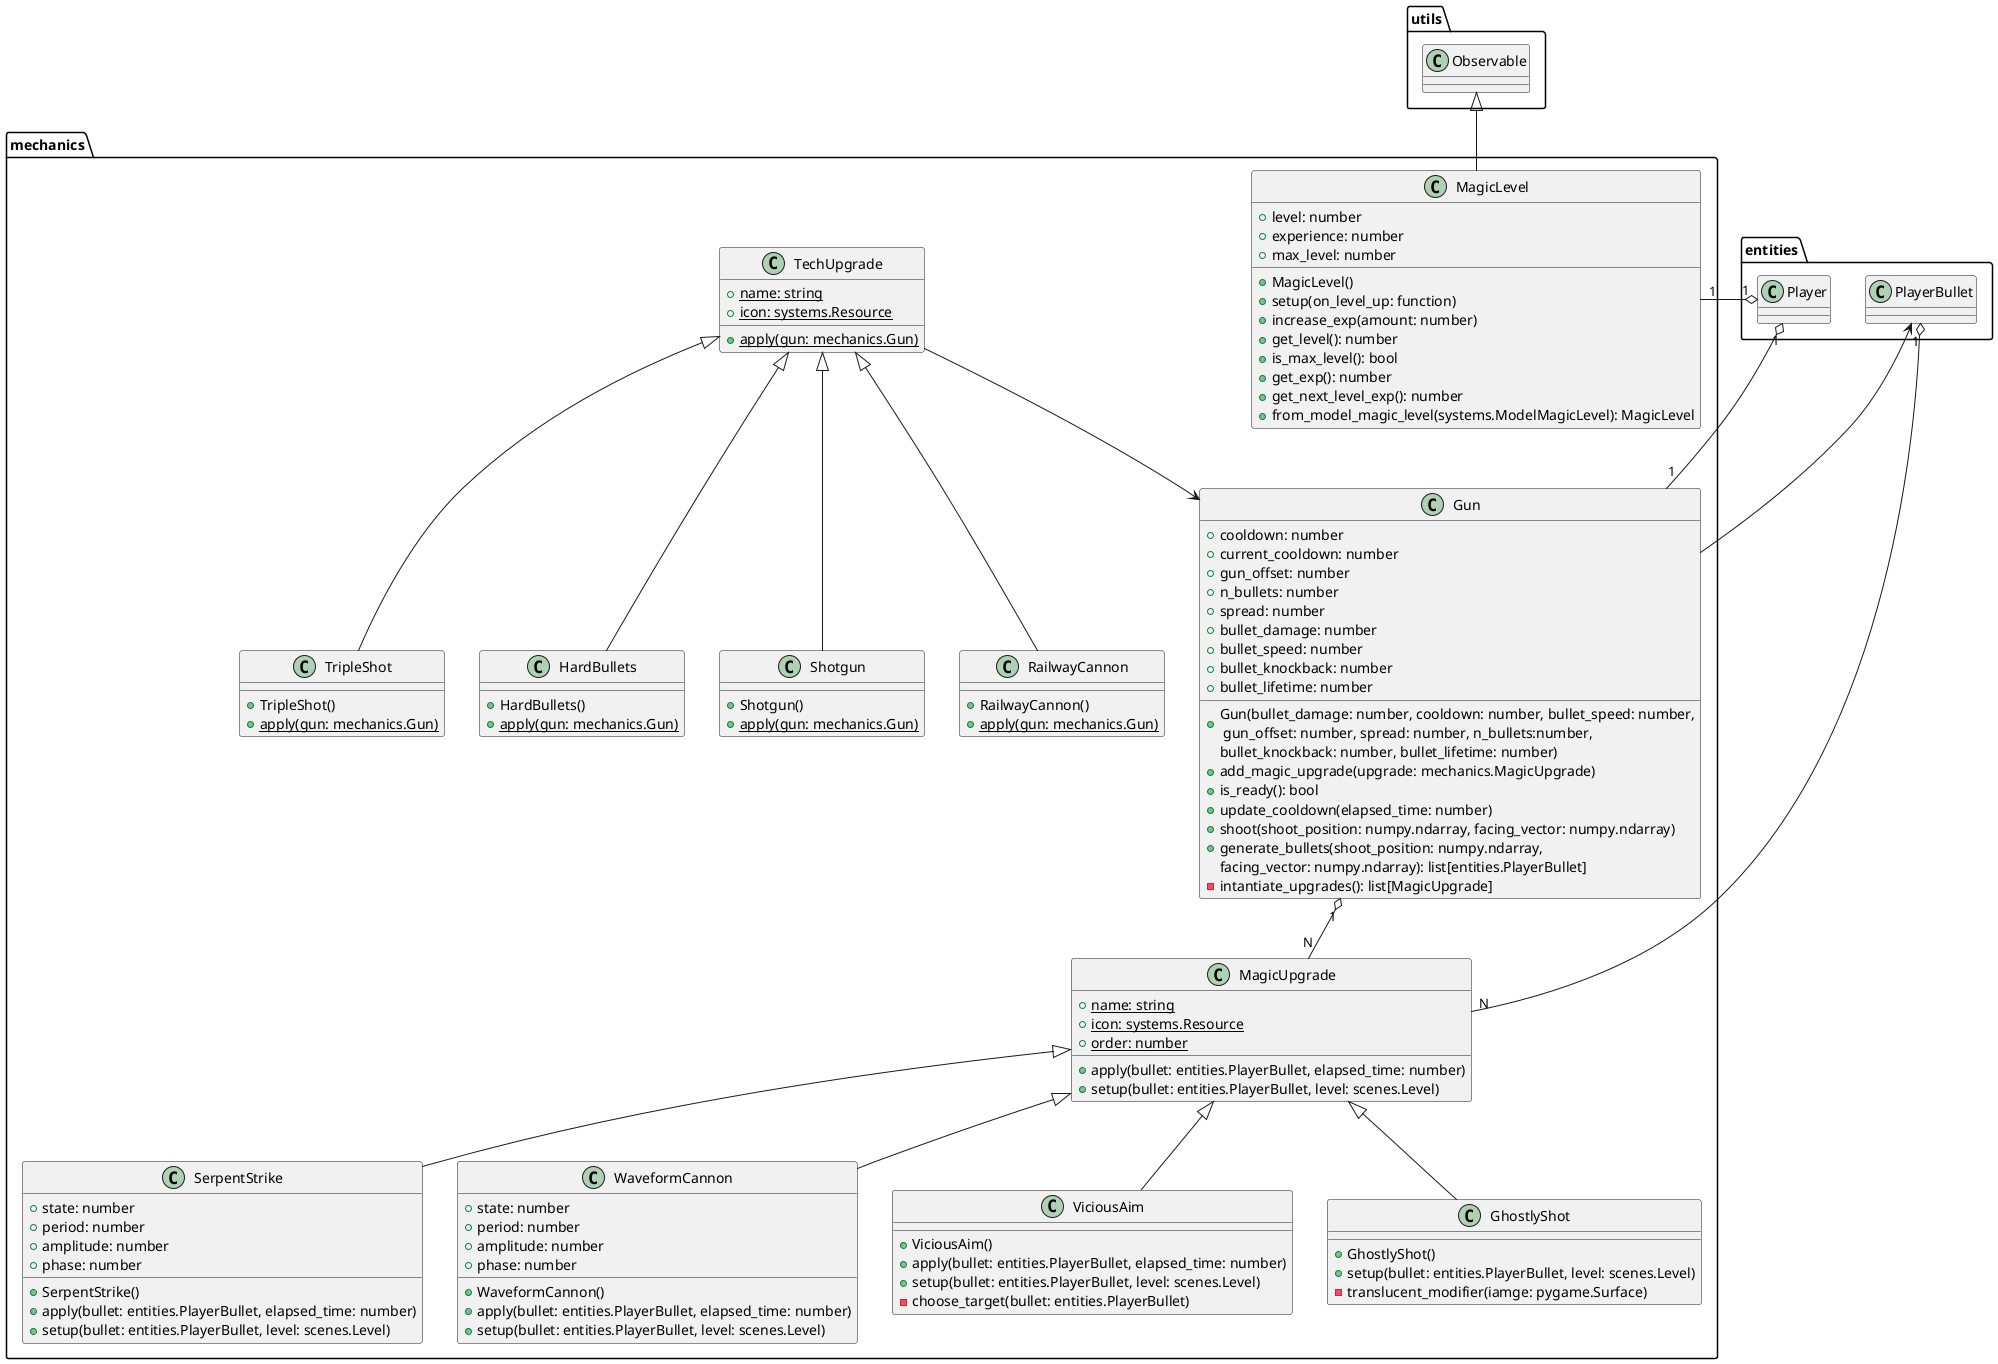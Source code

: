 
@startuml gun_and_upgrades

entities.Player "1" o-left- "1" mechanics.MagicLevel
entities.Player "1" o-- "1" mechanics.Gun
class mechanics.Gun{
    + cooldown: number
    + current_cooldown: number
    + gun_offset: number
    + n_bullets: number
    + spread: number
    + bullet_damage: number
    + bullet_speed: number
    + bullet_knockback: number
    + bullet_lifetime: number

    + Gun(bullet_damage: number, cooldown: number, bullet_speed: number,\n gun_offset: number, spread: number, n_bullets:number,
        bullet_knockback: number, bullet_lifetime: number)
    + add_magic_upgrade(upgrade: mechanics.MagicUpgrade)
    + is_ready(): bool
    + update_cooldown(elapsed_time: number)
    + shoot(shoot_position: numpy.ndarray, facing_vector: numpy.ndarray)
    + generate_bullets(shoot_position: numpy.ndarray, 
        facing_vector: numpy.ndarray): list[entities.PlayerBullet]
    - intantiate_upgrades(): list[MagicUpgrade]
}

class entities.PlayerBullet{}

class mechanics.MagicLevel extends utils.Observable{
    + level: number
    + experience: number
    + max_level: number

    + MagicLevel()
    + setup(on_level_up: function)
    + increase_exp(amount: number)
    + get_level(): number
    + is_max_level(): bool
    + get_exp(): number
    + get_next_level_exp(): number
    + from_model_magic_level(systems.ModelMagicLevel): MagicLevel
}

class mechanics.MagicUpgrade{
    + {static} name: string
    + {static} icon: systems.Resource
    + {static} order: number

    + apply(bullet: entities.PlayerBullet, elapsed_time: number)
    + setup(bullet: entities.PlayerBullet, level: scenes.Level)
}

class mechanics.SerpentStrike extends mechanics.MagicUpgrade{
    + state: number
    + period: number
    + amplitude: number
    + phase: number

    + SerpentStrike()
    + apply(bullet: entities.PlayerBullet, elapsed_time: number)
    + setup(bullet: entities.PlayerBullet, level: scenes.Level)
}

class mechanics.WaveformCannon extends mechanics.MagicUpgrade{
    + state: number
    + period: number
    + amplitude: number
    + phase: number

    + WaveformCannon()
    + apply(bullet: entities.PlayerBullet, elapsed_time: number)
    + setup(bullet: entities.PlayerBullet, level: scenes.Level)
}

class mechanics.ViciousAim extends mechanics.MagicUpgrade{
    + ViciousAim()
    + apply(bullet: entities.PlayerBullet, elapsed_time: number)
    + setup(bullet: entities.PlayerBullet, level: scenes.Level)
    - choose_target(bullet: entities.PlayerBullet)
}

class mechanics.GhostlyShot extends mechanics.MagicUpgrade{
    + GhostlyShot()
    + setup(bullet: entities.PlayerBullet, level: scenes.Level)
    - translucent_modifier(iamge: pygame.Surface)
}

class mechanics.TechUpgrade{
    + {static} name: string
    + {static} icon: systems.Resource

    + {static} apply(gun: mechanics.Gun)
}

class mechanics.TripleShot extends mechanics.TechUpgrade{
    + TripleShot()
    + {static} apply(gun: mechanics.Gun)
}

class mechanics.HardBullets extends mechanics.TechUpgrade{
    + HardBullets()
    + {static} apply(gun: mechanics.Gun)
}

class mechanics.Shotgun extends mechanics.TechUpgrade{
    + Shotgun()
    + {static} apply(gun: mechanics.Gun)
}

class mechanics.RailwayCannon extends mechanics.TechUpgrade{
    + RailwayCannon()
    + {static} apply(gun: mechanics.Gun)
}

mechanics.TechUpgrade --> mechanics.Gun

entities.PlayerBullet "1" o-- "N" mechanics.MagicUpgrade
mechanics.Gun "1" o-- "N" mechanics.MagicUpgrade
mechanics.Gun --> entities.PlayerBullet
@enduml